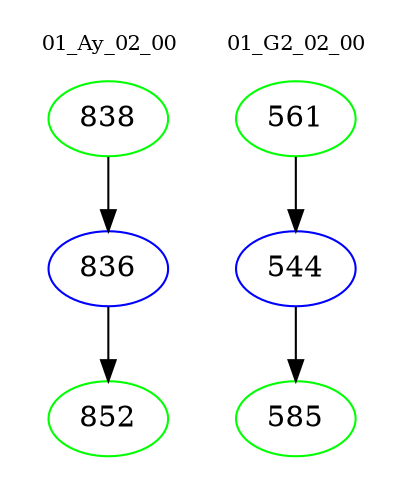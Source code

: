 digraph{
subgraph cluster_0 {
color = white
label = "01_Ay_02_00";
fontsize=10;
T0_838 [label="838", color="green"]
T0_838 -> T0_836 [color="black"]
T0_836 [label="836", color="blue"]
T0_836 -> T0_852 [color="black"]
T0_852 [label="852", color="green"]
}
subgraph cluster_1 {
color = white
label = "01_G2_02_00";
fontsize=10;
T1_561 [label="561", color="green"]
T1_561 -> T1_544 [color="black"]
T1_544 [label="544", color="blue"]
T1_544 -> T1_585 [color="black"]
T1_585 [label="585", color="green"]
}
}
